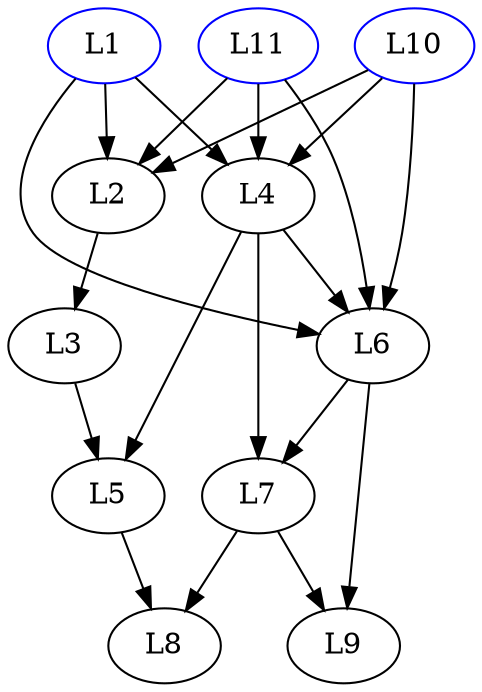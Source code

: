strict digraph G {
  1 [ color="blue" label="L1" ];
  2 [ color="black" label="L2" ];
  3 [ color="black" label="L3" ];
  4 [ color="black" label="L4" ];
  5 [ color="black" label="L5" ];
  6 [ color="black" label="L6" ];
  7 [ color="black" label="L7" ];
  8 [ color="black" label="L8" ];
  9 [ color="black" label="L9" ];
  10 [ color="blue" label="L10" ];
  11 [ color="blue" label="L11" ];
  1 -> 6 [ style="solid" ];
  1 -> 2 [ style="solid" ];
  1 -> 4 [ style="solid" ];
  4 -> 7 [ style="solid" ];
  4 -> 5 [ style="solid" ];
  4 -> 6 [ style="solid" ];
  5 -> 8 [ style="solid" ];
  6 -> 9 [ style="solid" ];
  6 -> 7 [ style="solid" ];
  7 -> 8 [ style="solid" ];
  7 -> 9 [ style="solid" ];
  2 -> 3 [ style="solid" ];
  3 -> 5 [ style="solid" ];
  10 -> 6 [ style="solid" ];
  10 -> 2 [ style="solid" ];
  10 -> 4 [ style="solid" ];
  11 -> 6 [ style="solid" ];
  11 -> 2 [ style="solid" ];
  11 -> 4 [ style="solid" ];
}

